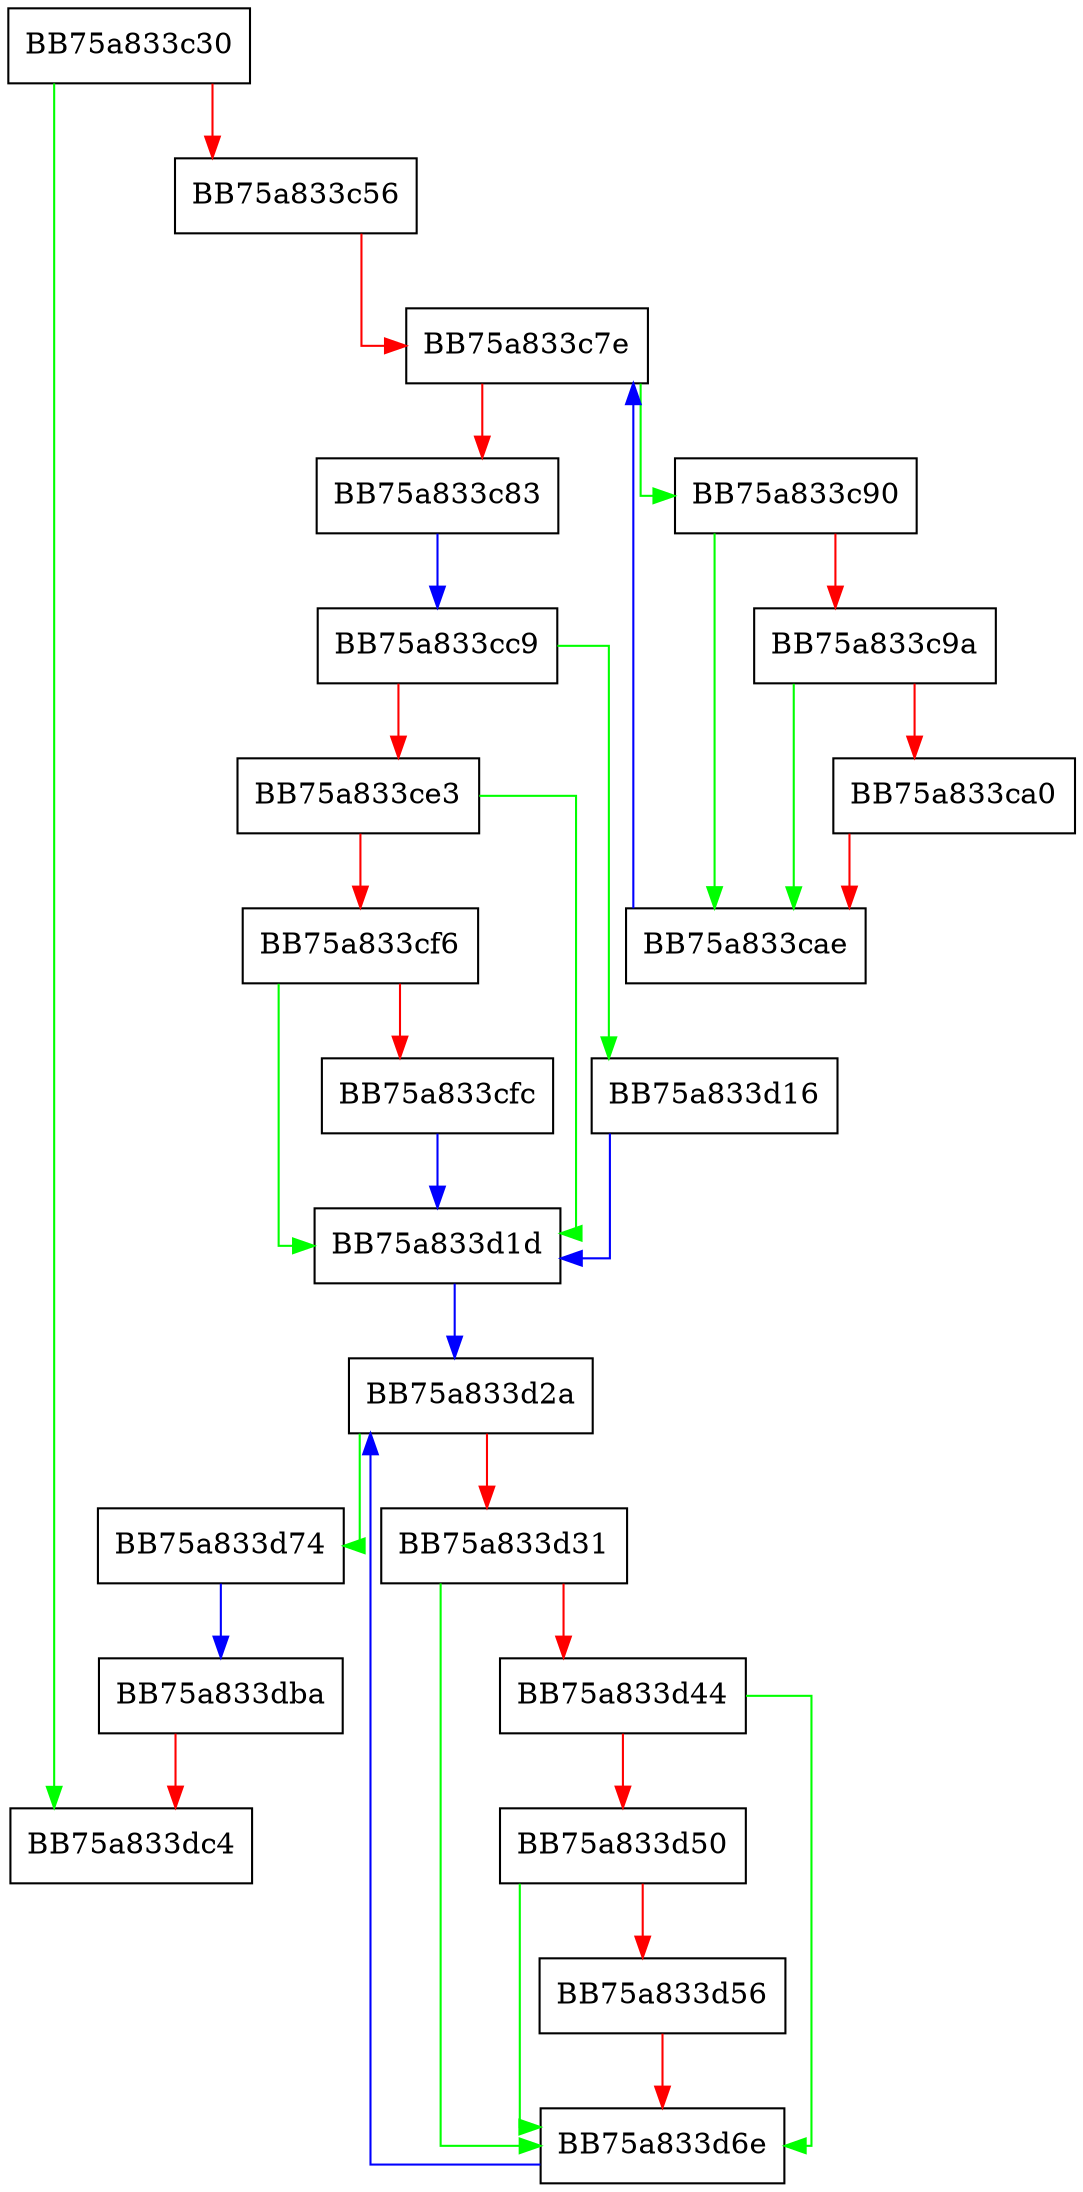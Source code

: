 digraph SendParentalPropagatingNotificationsToChildren {
  node [shape="box"];
  graph [splines=ortho];
  BB75a833c30 -> BB75a833dc4 [color="green"];
  BB75a833c30 -> BB75a833c56 [color="red"];
  BB75a833c56 -> BB75a833c7e [color="red"];
  BB75a833c7e -> BB75a833c90 [color="green"];
  BB75a833c7e -> BB75a833c83 [color="red"];
  BB75a833c83 -> BB75a833cc9 [color="blue"];
  BB75a833c90 -> BB75a833cae [color="green"];
  BB75a833c90 -> BB75a833c9a [color="red"];
  BB75a833c9a -> BB75a833cae [color="green"];
  BB75a833c9a -> BB75a833ca0 [color="red"];
  BB75a833ca0 -> BB75a833cae [color="red"];
  BB75a833cae -> BB75a833c7e [color="blue"];
  BB75a833cc9 -> BB75a833d16 [color="green"];
  BB75a833cc9 -> BB75a833ce3 [color="red"];
  BB75a833ce3 -> BB75a833d1d [color="green"];
  BB75a833ce3 -> BB75a833cf6 [color="red"];
  BB75a833cf6 -> BB75a833d1d [color="green"];
  BB75a833cf6 -> BB75a833cfc [color="red"];
  BB75a833cfc -> BB75a833d1d [color="blue"];
  BB75a833d16 -> BB75a833d1d [color="blue"];
  BB75a833d1d -> BB75a833d2a [color="blue"];
  BB75a833d2a -> BB75a833d74 [color="green"];
  BB75a833d2a -> BB75a833d31 [color="red"];
  BB75a833d31 -> BB75a833d6e [color="green"];
  BB75a833d31 -> BB75a833d44 [color="red"];
  BB75a833d44 -> BB75a833d6e [color="green"];
  BB75a833d44 -> BB75a833d50 [color="red"];
  BB75a833d50 -> BB75a833d6e [color="green"];
  BB75a833d50 -> BB75a833d56 [color="red"];
  BB75a833d56 -> BB75a833d6e [color="red"];
  BB75a833d6e -> BB75a833d2a [color="blue"];
  BB75a833d74 -> BB75a833dba [color="blue"];
  BB75a833dba -> BB75a833dc4 [color="red"];
}